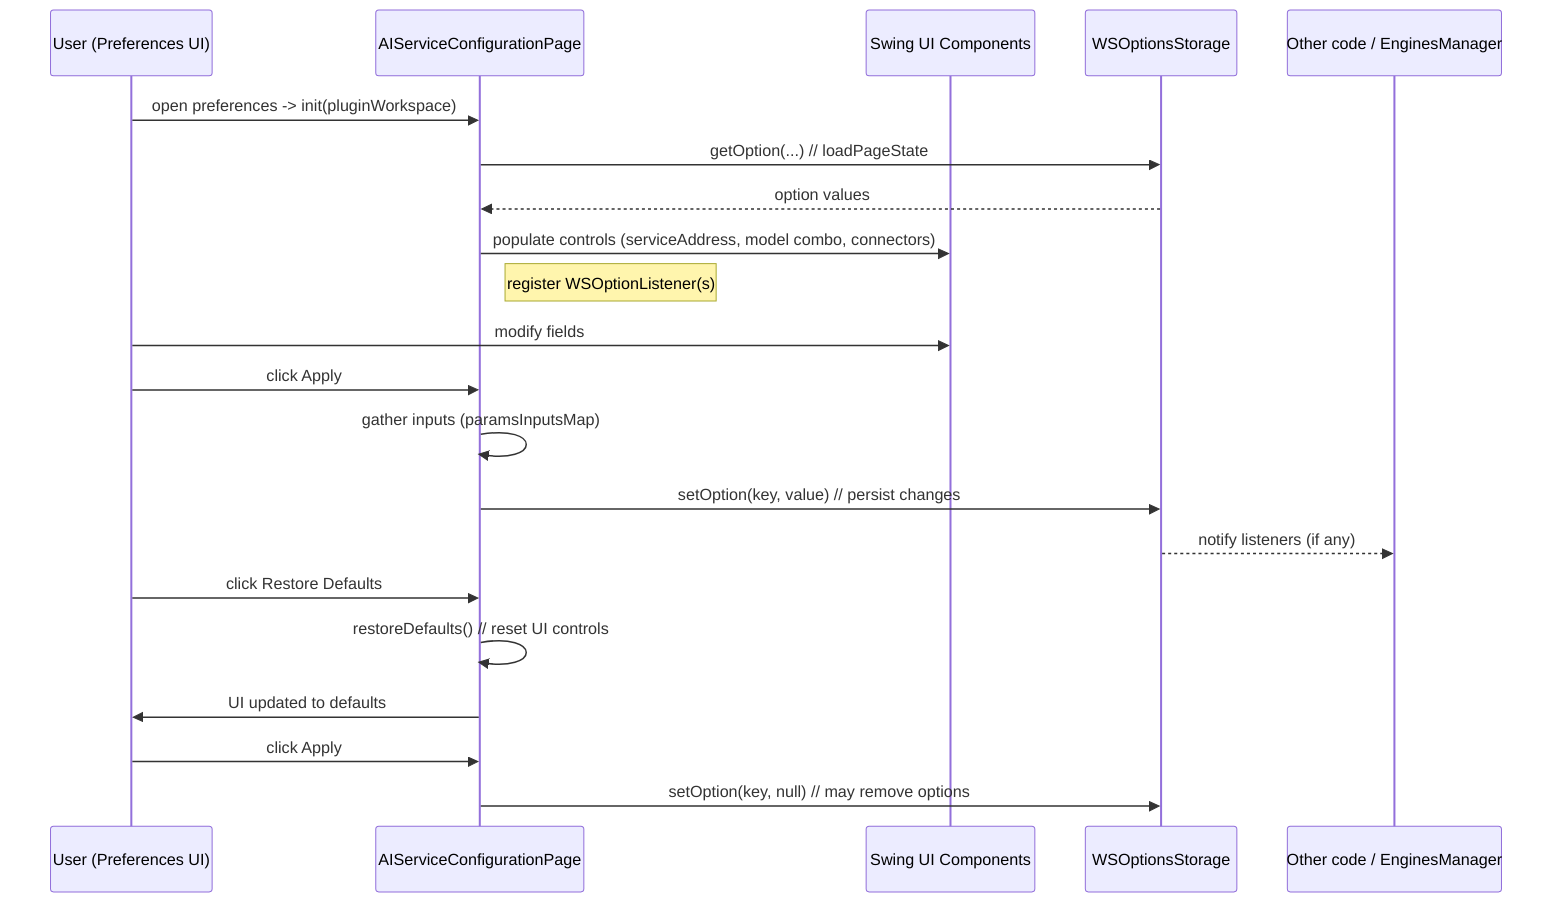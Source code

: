 sequenceDiagram
  participant User as User (Preferences UI)
  participant Page as AIServiceConfigurationPage
  participant UI as Swing UI Components
  participant Storage as WSOptionsStorage
  participant Other as Other code / EnginesManager

  User->>Page: open preferences -> init(pluginWorkspace)
  Page->>Storage: getOption(...)  // loadPageState
  Storage-->>Page: option values
  Page->>UI: populate controls (serviceAddress, model combo, connectors)
  Note right of Page: register WSOptionListener(s)

  User->>UI: modify fields
  User->>Page: click Apply
  Page->>Page: gather inputs (paramsInputsMap)
  Page->>Storage: setOption(key, value)  // persist changes
  Storage-->>Other: notify listeners (if any)

  User->>Page: click Restore Defaults
  Page->>Page: restoreDefaults()  // reset UI controls
  Page->>User: UI updated to defaults
  User->>Page: click Apply
  Page->>Storage: setOption(key, null) // may remove options